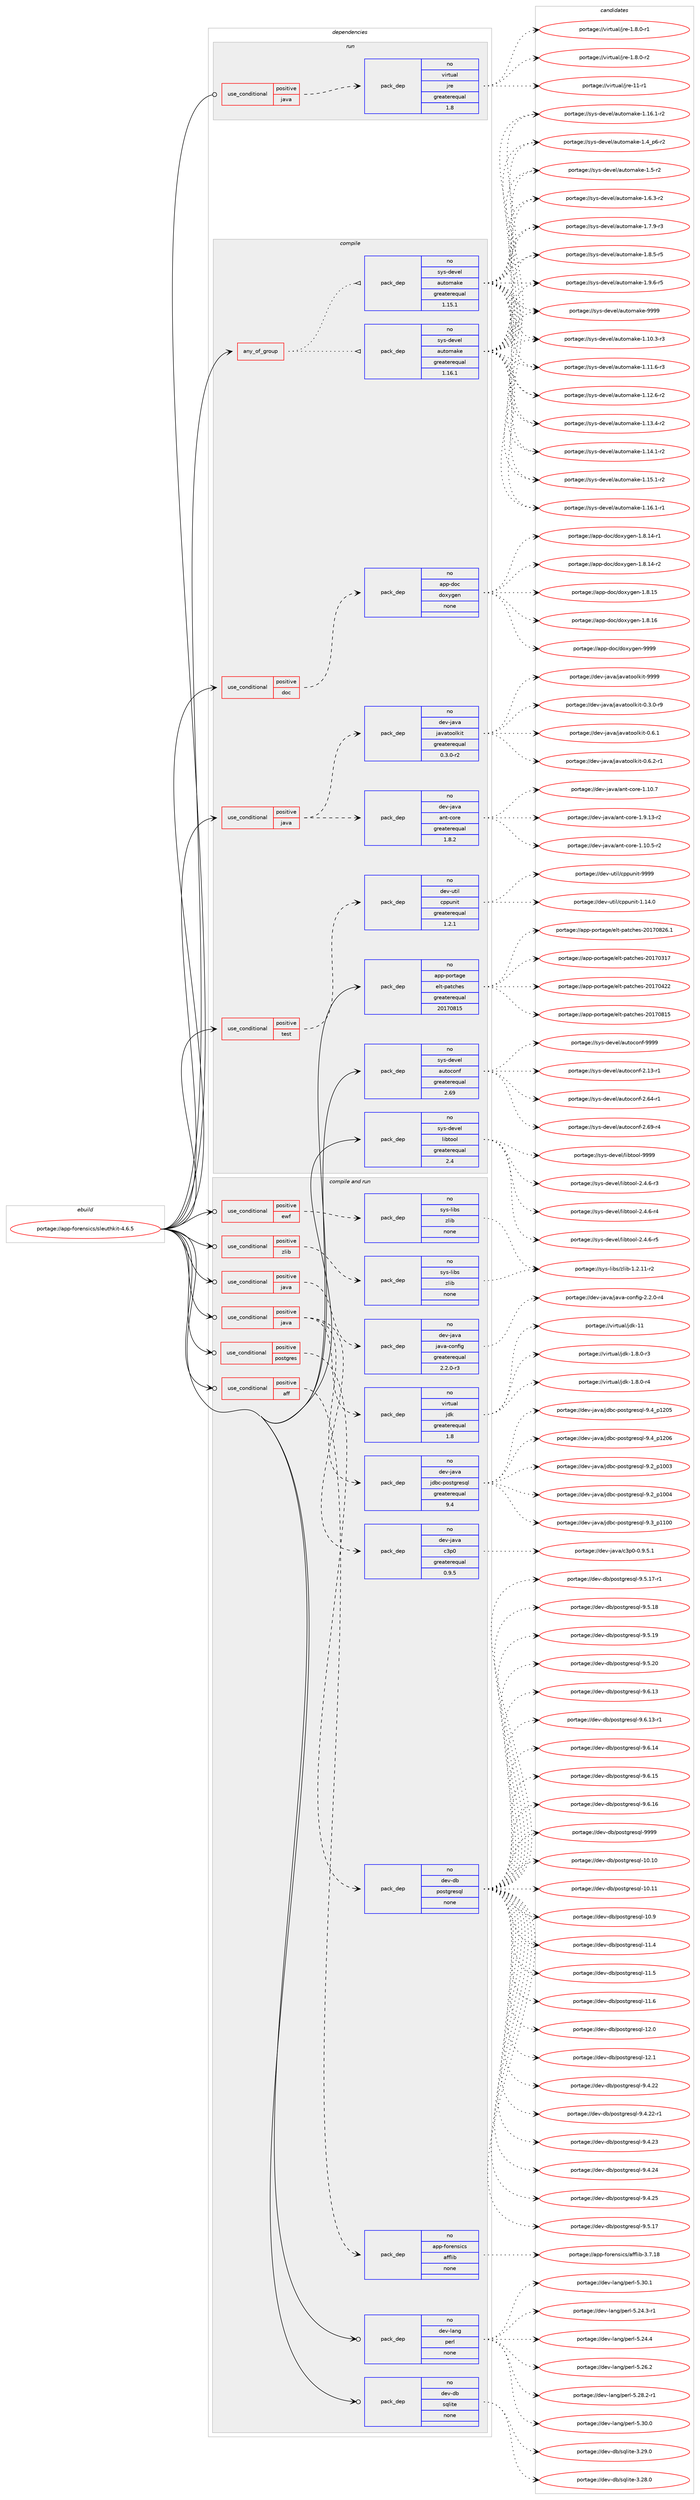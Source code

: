 digraph prolog {

# *************
# Graph options
# *************

newrank=true;
concentrate=true;
compound=true;
graph [rankdir=LR,fontname=Helvetica,fontsize=10,ranksep=1.5];#, ranksep=2.5, nodesep=0.2];
edge  [arrowhead=vee];
node  [fontname=Helvetica,fontsize=10];

# **********
# The ebuild
# **********

subgraph cluster_leftcol {
color=gray;
rank=same;
label=<<i>ebuild</i>>;
id [label="portage://app-forensics/sleuthkit-4.6.5", color=red, width=4, href="../app-forensics/sleuthkit-4.6.5.svg"];
}

# ****************
# The dependencies
# ****************

subgraph cluster_midcol {
color=gray;
label=<<i>dependencies</i>>;
subgraph cluster_compile {
fillcolor="#eeeeee";
style=filled;
label=<<i>compile</i>>;
subgraph any429 {
dependency29537 [label=<<TABLE BORDER="0" CELLBORDER="1" CELLSPACING="0" CELLPADDING="4"><TR><TD CELLPADDING="10">any_of_group</TD></TR></TABLE>>, shape=none, color=red];subgraph pack21478 {
dependency29538 [label=<<TABLE BORDER="0" CELLBORDER="1" CELLSPACING="0" CELLPADDING="4" WIDTH="220"><TR><TD ROWSPAN="6" CELLPADDING="30">pack_dep</TD></TR><TR><TD WIDTH="110">no</TD></TR><TR><TD>sys-devel</TD></TR><TR><TD>automake</TD></TR><TR><TD>greaterequal</TD></TR><TR><TD>1.16.1</TD></TR></TABLE>>, shape=none, color=blue];
}
dependency29537:e -> dependency29538:w [weight=20,style="dotted",arrowhead="oinv"];
subgraph pack21479 {
dependency29539 [label=<<TABLE BORDER="0" CELLBORDER="1" CELLSPACING="0" CELLPADDING="4" WIDTH="220"><TR><TD ROWSPAN="6" CELLPADDING="30">pack_dep</TD></TR><TR><TD WIDTH="110">no</TD></TR><TR><TD>sys-devel</TD></TR><TR><TD>automake</TD></TR><TR><TD>greaterequal</TD></TR><TR><TD>1.15.1</TD></TR></TABLE>>, shape=none, color=blue];
}
dependency29537:e -> dependency29539:w [weight=20,style="dotted",arrowhead="oinv"];
}
id:e -> dependency29537:w [weight=20,style="solid",arrowhead="vee"];
subgraph cond7618 {
dependency29540 [label=<<TABLE BORDER="0" CELLBORDER="1" CELLSPACING="0" CELLPADDING="4"><TR><TD ROWSPAN="3" CELLPADDING="10">use_conditional</TD></TR><TR><TD>positive</TD></TR><TR><TD>doc</TD></TR></TABLE>>, shape=none, color=red];
subgraph pack21480 {
dependency29541 [label=<<TABLE BORDER="0" CELLBORDER="1" CELLSPACING="0" CELLPADDING="4" WIDTH="220"><TR><TD ROWSPAN="6" CELLPADDING="30">pack_dep</TD></TR><TR><TD WIDTH="110">no</TD></TR><TR><TD>app-doc</TD></TR><TR><TD>doxygen</TD></TR><TR><TD>none</TD></TR><TR><TD></TD></TR></TABLE>>, shape=none, color=blue];
}
dependency29540:e -> dependency29541:w [weight=20,style="dashed",arrowhead="vee"];
}
id:e -> dependency29540:w [weight=20,style="solid",arrowhead="vee"];
subgraph cond7619 {
dependency29542 [label=<<TABLE BORDER="0" CELLBORDER="1" CELLSPACING="0" CELLPADDING="4"><TR><TD ROWSPAN="3" CELLPADDING="10">use_conditional</TD></TR><TR><TD>positive</TD></TR><TR><TD>java</TD></TR></TABLE>>, shape=none, color=red];
subgraph pack21481 {
dependency29543 [label=<<TABLE BORDER="0" CELLBORDER="1" CELLSPACING="0" CELLPADDING="4" WIDTH="220"><TR><TD ROWSPAN="6" CELLPADDING="30">pack_dep</TD></TR><TR><TD WIDTH="110">no</TD></TR><TR><TD>dev-java</TD></TR><TR><TD>ant-core</TD></TR><TR><TD>greaterequal</TD></TR><TR><TD>1.8.2</TD></TR></TABLE>>, shape=none, color=blue];
}
dependency29542:e -> dependency29543:w [weight=20,style="dashed",arrowhead="vee"];
subgraph pack21482 {
dependency29544 [label=<<TABLE BORDER="0" CELLBORDER="1" CELLSPACING="0" CELLPADDING="4" WIDTH="220"><TR><TD ROWSPAN="6" CELLPADDING="30">pack_dep</TD></TR><TR><TD WIDTH="110">no</TD></TR><TR><TD>dev-java</TD></TR><TR><TD>javatoolkit</TD></TR><TR><TD>greaterequal</TD></TR><TR><TD>0.3.0-r2</TD></TR></TABLE>>, shape=none, color=blue];
}
dependency29542:e -> dependency29544:w [weight=20,style="dashed",arrowhead="vee"];
}
id:e -> dependency29542:w [weight=20,style="solid",arrowhead="vee"];
subgraph cond7620 {
dependency29545 [label=<<TABLE BORDER="0" CELLBORDER="1" CELLSPACING="0" CELLPADDING="4"><TR><TD ROWSPAN="3" CELLPADDING="10">use_conditional</TD></TR><TR><TD>positive</TD></TR><TR><TD>test</TD></TR></TABLE>>, shape=none, color=red];
subgraph pack21483 {
dependency29546 [label=<<TABLE BORDER="0" CELLBORDER="1" CELLSPACING="0" CELLPADDING="4" WIDTH="220"><TR><TD ROWSPAN="6" CELLPADDING="30">pack_dep</TD></TR><TR><TD WIDTH="110">no</TD></TR><TR><TD>dev-util</TD></TR><TR><TD>cppunit</TD></TR><TR><TD>greaterequal</TD></TR><TR><TD>1.2.1</TD></TR></TABLE>>, shape=none, color=blue];
}
dependency29545:e -> dependency29546:w [weight=20,style="dashed",arrowhead="vee"];
}
id:e -> dependency29545:w [weight=20,style="solid",arrowhead="vee"];
subgraph pack21484 {
dependency29547 [label=<<TABLE BORDER="0" CELLBORDER="1" CELLSPACING="0" CELLPADDING="4" WIDTH="220"><TR><TD ROWSPAN="6" CELLPADDING="30">pack_dep</TD></TR><TR><TD WIDTH="110">no</TD></TR><TR><TD>app-portage</TD></TR><TR><TD>elt-patches</TD></TR><TR><TD>greaterequal</TD></TR><TR><TD>20170815</TD></TR></TABLE>>, shape=none, color=blue];
}
id:e -> dependency29547:w [weight=20,style="solid",arrowhead="vee"];
subgraph pack21485 {
dependency29548 [label=<<TABLE BORDER="0" CELLBORDER="1" CELLSPACING="0" CELLPADDING="4" WIDTH="220"><TR><TD ROWSPAN="6" CELLPADDING="30">pack_dep</TD></TR><TR><TD WIDTH="110">no</TD></TR><TR><TD>sys-devel</TD></TR><TR><TD>autoconf</TD></TR><TR><TD>greaterequal</TD></TR><TR><TD>2.69</TD></TR></TABLE>>, shape=none, color=blue];
}
id:e -> dependency29548:w [weight=20,style="solid",arrowhead="vee"];
subgraph pack21486 {
dependency29549 [label=<<TABLE BORDER="0" CELLBORDER="1" CELLSPACING="0" CELLPADDING="4" WIDTH="220"><TR><TD ROWSPAN="6" CELLPADDING="30">pack_dep</TD></TR><TR><TD WIDTH="110">no</TD></TR><TR><TD>sys-devel</TD></TR><TR><TD>libtool</TD></TR><TR><TD>greaterequal</TD></TR><TR><TD>2.4</TD></TR></TABLE>>, shape=none, color=blue];
}
id:e -> dependency29549:w [weight=20,style="solid",arrowhead="vee"];
}
subgraph cluster_compileandrun {
fillcolor="#eeeeee";
style=filled;
label=<<i>compile and run</i>>;
subgraph cond7621 {
dependency29550 [label=<<TABLE BORDER="0" CELLBORDER="1" CELLSPACING="0" CELLPADDING="4"><TR><TD ROWSPAN="3" CELLPADDING="10">use_conditional</TD></TR><TR><TD>positive</TD></TR><TR><TD>aff</TD></TR></TABLE>>, shape=none, color=red];
subgraph pack21487 {
dependency29551 [label=<<TABLE BORDER="0" CELLBORDER="1" CELLSPACING="0" CELLPADDING="4" WIDTH="220"><TR><TD ROWSPAN="6" CELLPADDING="30">pack_dep</TD></TR><TR><TD WIDTH="110">no</TD></TR><TR><TD>app-forensics</TD></TR><TR><TD>afflib</TD></TR><TR><TD>none</TD></TR><TR><TD></TD></TR></TABLE>>, shape=none, color=blue];
}
dependency29550:e -> dependency29551:w [weight=20,style="dashed",arrowhead="vee"];
}
id:e -> dependency29550:w [weight=20,style="solid",arrowhead="odotvee"];
subgraph cond7622 {
dependency29552 [label=<<TABLE BORDER="0" CELLBORDER="1" CELLSPACING="0" CELLPADDING="4"><TR><TD ROWSPAN="3" CELLPADDING="10">use_conditional</TD></TR><TR><TD>positive</TD></TR><TR><TD>ewf</TD></TR></TABLE>>, shape=none, color=red];
subgraph pack21488 {
dependency29553 [label=<<TABLE BORDER="0" CELLBORDER="1" CELLSPACING="0" CELLPADDING="4" WIDTH="220"><TR><TD ROWSPAN="6" CELLPADDING="30">pack_dep</TD></TR><TR><TD WIDTH="110">no</TD></TR><TR><TD>sys-libs</TD></TR><TR><TD>zlib</TD></TR><TR><TD>none</TD></TR><TR><TD></TD></TR></TABLE>>, shape=none, color=blue];
}
dependency29552:e -> dependency29553:w [weight=20,style="dashed",arrowhead="vee"];
}
id:e -> dependency29552:w [weight=20,style="solid",arrowhead="odotvee"];
subgraph cond7623 {
dependency29554 [label=<<TABLE BORDER="0" CELLBORDER="1" CELLSPACING="0" CELLPADDING="4"><TR><TD ROWSPAN="3" CELLPADDING="10">use_conditional</TD></TR><TR><TD>positive</TD></TR><TR><TD>java</TD></TR></TABLE>>, shape=none, color=red];
subgraph pack21489 {
dependency29555 [label=<<TABLE BORDER="0" CELLBORDER="1" CELLSPACING="0" CELLPADDING="4" WIDTH="220"><TR><TD ROWSPAN="6" CELLPADDING="30">pack_dep</TD></TR><TR><TD WIDTH="110">no</TD></TR><TR><TD>dev-java</TD></TR><TR><TD>java-config</TD></TR><TR><TD>greaterequal</TD></TR><TR><TD>2.2.0-r3</TD></TR></TABLE>>, shape=none, color=blue];
}
dependency29554:e -> dependency29555:w [weight=20,style="dashed",arrowhead="vee"];
}
id:e -> dependency29554:w [weight=20,style="solid",arrowhead="odotvee"];
subgraph cond7624 {
dependency29556 [label=<<TABLE BORDER="0" CELLBORDER="1" CELLSPACING="0" CELLPADDING="4"><TR><TD ROWSPAN="3" CELLPADDING="10">use_conditional</TD></TR><TR><TD>positive</TD></TR><TR><TD>java</TD></TR></TABLE>>, shape=none, color=red];
subgraph pack21490 {
dependency29557 [label=<<TABLE BORDER="0" CELLBORDER="1" CELLSPACING="0" CELLPADDING="4" WIDTH="220"><TR><TD ROWSPAN="6" CELLPADDING="30">pack_dep</TD></TR><TR><TD WIDTH="110">no</TD></TR><TR><TD>virtual</TD></TR><TR><TD>jdk</TD></TR><TR><TD>greaterequal</TD></TR><TR><TD>1.8</TD></TR></TABLE>>, shape=none, color=blue];
}
dependency29556:e -> dependency29557:w [weight=20,style="dashed",arrowhead="vee"];
subgraph pack21491 {
dependency29558 [label=<<TABLE BORDER="0" CELLBORDER="1" CELLSPACING="0" CELLPADDING="4" WIDTH="220"><TR><TD ROWSPAN="6" CELLPADDING="30">pack_dep</TD></TR><TR><TD WIDTH="110">no</TD></TR><TR><TD>dev-java</TD></TR><TR><TD>c3p0</TD></TR><TR><TD>greaterequal</TD></TR><TR><TD>0.9.5</TD></TR></TABLE>>, shape=none, color=blue];
}
dependency29556:e -> dependency29558:w [weight=20,style="dashed",arrowhead="vee"];
subgraph pack21492 {
dependency29559 [label=<<TABLE BORDER="0" CELLBORDER="1" CELLSPACING="0" CELLPADDING="4" WIDTH="220"><TR><TD ROWSPAN="6" CELLPADDING="30">pack_dep</TD></TR><TR><TD WIDTH="110">no</TD></TR><TR><TD>dev-java</TD></TR><TR><TD>jdbc-postgresql</TD></TR><TR><TD>greaterequal</TD></TR><TR><TD>9.4</TD></TR></TABLE>>, shape=none, color=blue];
}
dependency29556:e -> dependency29559:w [weight=20,style="dashed",arrowhead="vee"];
}
id:e -> dependency29556:w [weight=20,style="solid",arrowhead="odotvee"];
subgraph cond7625 {
dependency29560 [label=<<TABLE BORDER="0" CELLBORDER="1" CELLSPACING="0" CELLPADDING="4"><TR><TD ROWSPAN="3" CELLPADDING="10">use_conditional</TD></TR><TR><TD>positive</TD></TR><TR><TD>postgres</TD></TR></TABLE>>, shape=none, color=red];
subgraph pack21493 {
dependency29561 [label=<<TABLE BORDER="0" CELLBORDER="1" CELLSPACING="0" CELLPADDING="4" WIDTH="220"><TR><TD ROWSPAN="6" CELLPADDING="30">pack_dep</TD></TR><TR><TD WIDTH="110">no</TD></TR><TR><TD>dev-db</TD></TR><TR><TD>postgresql</TD></TR><TR><TD>none</TD></TR><TR><TD></TD></TR></TABLE>>, shape=none, color=blue];
}
dependency29560:e -> dependency29561:w [weight=20,style="dashed",arrowhead="vee"];
}
id:e -> dependency29560:w [weight=20,style="solid",arrowhead="odotvee"];
subgraph cond7626 {
dependency29562 [label=<<TABLE BORDER="0" CELLBORDER="1" CELLSPACING="0" CELLPADDING="4"><TR><TD ROWSPAN="3" CELLPADDING="10">use_conditional</TD></TR><TR><TD>positive</TD></TR><TR><TD>zlib</TD></TR></TABLE>>, shape=none, color=red];
subgraph pack21494 {
dependency29563 [label=<<TABLE BORDER="0" CELLBORDER="1" CELLSPACING="0" CELLPADDING="4" WIDTH="220"><TR><TD ROWSPAN="6" CELLPADDING="30">pack_dep</TD></TR><TR><TD WIDTH="110">no</TD></TR><TR><TD>sys-libs</TD></TR><TR><TD>zlib</TD></TR><TR><TD>none</TD></TR><TR><TD></TD></TR></TABLE>>, shape=none, color=blue];
}
dependency29562:e -> dependency29563:w [weight=20,style="dashed",arrowhead="vee"];
}
id:e -> dependency29562:w [weight=20,style="solid",arrowhead="odotvee"];
subgraph pack21495 {
dependency29564 [label=<<TABLE BORDER="0" CELLBORDER="1" CELLSPACING="0" CELLPADDING="4" WIDTH="220"><TR><TD ROWSPAN="6" CELLPADDING="30">pack_dep</TD></TR><TR><TD WIDTH="110">no</TD></TR><TR><TD>dev-db</TD></TR><TR><TD>sqlite</TD></TR><TR><TD>none</TD></TR><TR><TD></TD></TR></TABLE>>, shape=none, color=blue];
}
id:e -> dependency29564:w [weight=20,style="solid",arrowhead="odotvee"];
subgraph pack21496 {
dependency29565 [label=<<TABLE BORDER="0" CELLBORDER="1" CELLSPACING="0" CELLPADDING="4" WIDTH="220"><TR><TD ROWSPAN="6" CELLPADDING="30">pack_dep</TD></TR><TR><TD WIDTH="110">no</TD></TR><TR><TD>dev-lang</TD></TR><TR><TD>perl</TD></TR><TR><TD>none</TD></TR><TR><TD></TD></TR></TABLE>>, shape=none, color=blue];
}
id:e -> dependency29565:w [weight=20,style="solid",arrowhead="odotvee"];
}
subgraph cluster_run {
fillcolor="#eeeeee";
style=filled;
label=<<i>run</i>>;
subgraph cond7627 {
dependency29566 [label=<<TABLE BORDER="0" CELLBORDER="1" CELLSPACING="0" CELLPADDING="4"><TR><TD ROWSPAN="3" CELLPADDING="10">use_conditional</TD></TR><TR><TD>positive</TD></TR><TR><TD>java</TD></TR></TABLE>>, shape=none, color=red];
subgraph pack21497 {
dependency29567 [label=<<TABLE BORDER="0" CELLBORDER="1" CELLSPACING="0" CELLPADDING="4" WIDTH="220"><TR><TD ROWSPAN="6" CELLPADDING="30">pack_dep</TD></TR><TR><TD WIDTH="110">no</TD></TR><TR><TD>virtual</TD></TR><TR><TD>jre</TD></TR><TR><TD>greaterequal</TD></TR><TR><TD>1.8</TD></TR></TABLE>>, shape=none, color=blue];
}
dependency29566:e -> dependency29567:w [weight=20,style="dashed",arrowhead="vee"];
}
id:e -> dependency29566:w [weight=20,style="solid",arrowhead="odot"];
}
}

# **************
# The candidates
# **************

subgraph cluster_choices {
rank=same;
color=gray;
label=<<i>candidates</i>>;

subgraph choice21478 {
color=black;
nodesep=1;
choiceportage11512111545100101118101108479711711611110997107101454946494846514511451 [label="portage://sys-devel/automake-1.10.3-r3", color=red, width=4,href="../sys-devel/automake-1.10.3-r3.svg"];
choiceportage11512111545100101118101108479711711611110997107101454946494946544511451 [label="portage://sys-devel/automake-1.11.6-r3", color=red, width=4,href="../sys-devel/automake-1.11.6-r3.svg"];
choiceportage11512111545100101118101108479711711611110997107101454946495046544511450 [label="portage://sys-devel/automake-1.12.6-r2", color=red, width=4,href="../sys-devel/automake-1.12.6-r2.svg"];
choiceportage11512111545100101118101108479711711611110997107101454946495146524511450 [label="portage://sys-devel/automake-1.13.4-r2", color=red, width=4,href="../sys-devel/automake-1.13.4-r2.svg"];
choiceportage11512111545100101118101108479711711611110997107101454946495246494511450 [label="portage://sys-devel/automake-1.14.1-r2", color=red, width=4,href="../sys-devel/automake-1.14.1-r2.svg"];
choiceportage11512111545100101118101108479711711611110997107101454946495346494511450 [label="portage://sys-devel/automake-1.15.1-r2", color=red, width=4,href="../sys-devel/automake-1.15.1-r2.svg"];
choiceportage11512111545100101118101108479711711611110997107101454946495446494511449 [label="portage://sys-devel/automake-1.16.1-r1", color=red, width=4,href="../sys-devel/automake-1.16.1-r1.svg"];
choiceportage11512111545100101118101108479711711611110997107101454946495446494511450 [label="portage://sys-devel/automake-1.16.1-r2", color=red, width=4,href="../sys-devel/automake-1.16.1-r2.svg"];
choiceportage115121115451001011181011084797117116111109971071014549465295112544511450 [label="portage://sys-devel/automake-1.4_p6-r2", color=red, width=4,href="../sys-devel/automake-1.4_p6-r2.svg"];
choiceportage11512111545100101118101108479711711611110997107101454946534511450 [label="portage://sys-devel/automake-1.5-r2", color=red, width=4,href="../sys-devel/automake-1.5-r2.svg"];
choiceportage115121115451001011181011084797117116111109971071014549465446514511450 [label="portage://sys-devel/automake-1.6.3-r2", color=red, width=4,href="../sys-devel/automake-1.6.3-r2.svg"];
choiceportage115121115451001011181011084797117116111109971071014549465546574511451 [label="portage://sys-devel/automake-1.7.9-r3", color=red, width=4,href="../sys-devel/automake-1.7.9-r3.svg"];
choiceportage115121115451001011181011084797117116111109971071014549465646534511453 [label="portage://sys-devel/automake-1.8.5-r5", color=red, width=4,href="../sys-devel/automake-1.8.5-r5.svg"];
choiceportage115121115451001011181011084797117116111109971071014549465746544511453 [label="portage://sys-devel/automake-1.9.6-r5", color=red, width=4,href="../sys-devel/automake-1.9.6-r5.svg"];
choiceportage115121115451001011181011084797117116111109971071014557575757 [label="portage://sys-devel/automake-9999", color=red, width=4,href="../sys-devel/automake-9999.svg"];
dependency29538:e -> choiceportage11512111545100101118101108479711711611110997107101454946494846514511451:w [style=dotted,weight="100"];
dependency29538:e -> choiceportage11512111545100101118101108479711711611110997107101454946494946544511451:w [style=dotted,weight="100"];
dependency29538:e -> choiceportage11512111545100101118101108479711711611110997107101454946495046544511450:w [style=dotted,weight="100"];
dependency29538:e -> choiceportage11512111545100101118101108479711711611110997107101454946495146524511450:w [style=dotted,weight="100"];
dependency29538:e -> choiceportage11512111545100101118101108479711711611110997107101454946495246494511450:w [style=dotted,weight="100"];
dependency29538:e -> choiceportage11512111545100101118101108479711711611110997107101454946495346494511450:w [style=dotted,weight="100"];
dependency29538:e -> choiceportage11512111545100101118101108479711711611110997107101454946495446494511449:w [style=dotted,weight="100"];
dependency29538:e -> choiceportage11512111545100101118101108479711711611110997107101454946495446494511450:w [style=dotted,weight="100"];
dependency29538:e -> choiceportage115121115451001011181011084797117116111109971071014549465295112544511450:w [style=dotted,weight="100"];
dependency29538:e -> choiceportage11512111545100101118101108479711711611110997107101454946534511450:w [style=dotted,weight="100"];
dependency29538:e -> choiceportage115121115451001011181011084797117116111109971071014549465446514511450:w [style=dotted,weight="100"];
dependency29538:e -> choiceportage115121115451001011181011084797117116111109971071014549465546574511451:w [style=dotted,weight="100"];
dependency29538:e -> choiceportage115121115451001011181011084797117116111109971071014549465646534511453:w [style=dotted,weight="100"];
dependency29538:e -> choiceportage115121115451001011181011084797117116111109971071014549465746544511453:w [style=dotted,weight="100"];
dependency29538:e -> choiceportage115121115451001011181011084797117116111109971071014557575757:w [style=dotted,weight="100"];
}
subgraph choice21479 {
color=black;
nodesep=1;
choiceportage11512111545100101118101108479711711611110997107101454946494846514511451 [label="portage://sys-devel/automake-1.10.3-r3", color=red, width=4,href="../sys-devel/automake-1.10.3-r3.svg"];
choiceportage11512111545100101118101108479711711611110997107101454946494946544511451 [label="portage://sys-devel/automake-1.11.6-r3", color=red, width=4,href="../sys-devel/automake-1.11.6-r3.svg"];
choiceportage11512111545100101118101108479711711611110997107101454946495046544511450 [label="portage://sys-devel/automake-1.12.6-r2", color=red, width=4,href="../sys-devel/automake-1.12.6-r2.svg"];
choiceportage11512111545100101118101108479711711611110997107101454946495146524511450 [label="portage://sys-devel/automake-1.13.4-r2", color=red, width=4,href="../sys-devel/automake-1.13.4-r2.svg"];
choiceportage11512111545100101118101108479711711611110997107101454946495246494511450 [label="portage://sys-devel/automake-1.14.1-r2", color=red, width=4,href="../sys-devel/automake-1.14.1-r2.svg"];
choiceportage11512111545100101118101108479711711611110997107101454946495346494511450 [label="portage://sys-devel/automake-1.15.1-r2", color=red, width=4,href="../sys-devel/automake-1.15.1-r2.svg"];
choiceportage11512111545100101118101108479711711611110997107101454946495446494511449 [label="portage://sys-devel/automake-1.16.1-r1", color=red, width=4,href="../sys-devel/automake-1.16.1-r1.svg"];
choiceportage11512111545100101118101108479711711611110997107101454946495446494511450 [label="portage://sys-devel/automake-1.16.1-r2", color=red, width=4,href="../sys-devel/automake-1.16.1-r2.svg"];
choiceportage115121115451001011181011084797117116111109971071014549465295112544511450 [label="portage://sys-devel/automake-1.4_p6-r2", color=red, width=4,href="../sys-devel/automake-1.4_p6-r2.svg"];
choiceportage11512111545100101118101108479711711611110997107101454946534511450 [label="portage://sys-devel/automake-1.5-r2", color=red, width=4,href="../sys-devel/automake-1.5-r2.svg"];
choiceportage115121115451001011181011084797117116111109971071014549465446514511450 [label="portage://sys-devel/automake-1.6.3-r2", color=red, width=4,href="../sys-devel/automake-1.6.3-r2.svg"];
choiceportage115121115451001011181011084797117116111109971071014549465546574511451 [label="portage://sys-devel/automake-1.7.9-r3", color=red, width=4,href="../sys-devel/automake-1.7.9-r3.svg"];
choiceportage115121115451001011181011084797117116111109971071014549465646534511453 [label="portage://sys-devel/automake-1.8.5-r5", color=red, width=4,href="../sys-devel/automake-1.8.5-r5.svg"];
choiceportage115121115451001011181011084797117116111109971071014549465746544511453 [label="portage://sys-devel/automake-1.9.6-r5", color=red, width=4,href="../sys-devel/automake-1.9.6-r5.svg"];
choiceportage115121115451001011181011084797117116111109971071014557575757 [label="portage://sys-devel/automake-9999", color=red, width=4,href="../sys-devel/automake-9999.svg"];
dependency29539:e -> choiceportage11512111545100101118101108479711711611110997107101454946494846514511451:w [style=dotted,weight="100"];
dependency29539:e -> choiceportage11512111545100101118101108479711711611110997107101454946494946544511451:w [style=dotted,weight="100"];
dependency29539:e -> choiceportage11512111545100101118101108479711711611110997107101454946495046544511450:w [style=dotted,weight="100"];
dependency29539:e -> choiceportage11512111545100101118101108479711711611110997107101454946495146524511450:w [style=dotted,weight="100"];
dependency29539:e -> choiceportage11512111545100101118101108479711711611110997107101454946495246494511450:w [style=dotted,weight="100"];
dependency29539:e -> choiceportage11512111545100101118101108479711711611110997107101454946495346494511450:w [style=dotted,weight="100"];
dependency29539:e -> choiceportage11512111545100101118101108479711711611110997107101454946495446494511449:w [style=dotted,weight="100"];
dependency29539:e -> choiceportage11512111545100101118101108479711711611110997107101454946495446494511450:w [style=dotted,weight="100"];
dependency29539:e -> choiceportage115121115451001011181011084797117116111109971071014549465295112544511450:w [style=dotted,weight="100"];
dependency29539:e -> choiceportage11512111545100101118101108479711711611110997107101454946534511450:w [style=dotted,weight="100"];
dependency29539:e -> choiceportage115121115451001011181011084797117116111109971071014549465446514511450:w [style=dotted,weight="100"];
dependency29539:e -> choiceportage115121115451001011181011084797117116111109971071014549465546574511451:w [style=dotted,weight="100"];
dependency29539:e -> choiceportage115121115451001011181011084797117116111109971071014549465646534511453:w [style=dotted,weight="100"];
dependency29539:e -> choiceportage115121115451001011181011084797117116111109971071014549465746544511453:w [style=dotted,weight="100"];
dependency29539:e -> choiceportage115121115451001011181011084797117116111109971071014557575757:w [style=dotted,weight="100"];
}
subgraph choice21480 {
color=black;
nodesep=1;
choiceportage97112112451001119947100111120121103101110454946564649524511449 [label="portage://app-doc/doxygen-1.8.14-r1", color=red, width=4,href="../app-doc/doxygen-1.8.14-r1.svg"];
choiceportage97112112451001119947100111120121103101110454946564649524511450 [label="portage://app-doc/doxygen-1.8.14-r2", color=red, width=4,href="../app-doc/doxygen-1.8.14-r2.svg"];
choiceportage9711211245100111994710011112012110310111045494656464953 [label="portage://app-doc/doxygen-1.8.15", color=red, width=4,href="../app-doc/doxygen-1.8.15.svg"];
choiceportage9711211245100111994710011112012110310111045494656464954 [label="portage://app-doc/doxygen-1.8.16", color=red, width=4,href="../app-doc/doxygen-1.8.16.svg"];
choiceportage971121124510011199471001111201211031011104557575757 [label="portage://app-doc/doxygen-9999", color=red, width=4,href="../app-doc/doxygen-9999.svg"];
dependency29541:e -> choiceportage97112112451001119947100111120121103101110454946564649524511449:w [style=dotted,weight="100"];
dependency29541:e -> choiceportage97112112451001119947100111120121103101110454946564649524511450:w [style=dotted,weight="100"];
dependency29541:e -> choiceportage9711211245100111994710011112012110310111045494656464953:w [style=dotted,weight="100"];
dependency29541:e -> choiceportage9711211245100111994710011112012110310111045494656464954:w [style=dotted,weight="100"];
dependency29541:e -> choiceportage971121124510011199471001111201211031011104557575757:w [style=dotted,weight="100"];
}
subgraph choice21481 {
color=black;
nodesep=1;
choiceportage10010111845106971189747971101164599111114101454946494846534511450 [label="portage://dev-java/ant-core-1.10.5-r2", color=red, width=4,href="../dev-java/ant-core-1.10.5-r2.svg"];
choiceportage1001011184510697118974797110116459911111410145494649484655 [label="portage://dev-java/ant-core-1.10.7", color=red, width=4,href="../dev-java/ant-core-1.10.7.svg"];
choiceportage10010111845106971189747971101164599111114101454946574649514511450 [label="portage://dev-java/ant-core-1.9.13-r2", color=red, width=4,href="../dev-java/ant-core-1.9.13-r2.svg"];
dependency29543:e -> choiceportage10010111845106971189747971101164599111114101454946494846534511450:w [style=dotted,weight="100"];
dependency29543:e -> choiceportage1001011184510697118974797110116459911111410145494649484655:w [style=dotted,weight="100"];
dependency29543:e -> choiceportage10010111845106971189747971101164599111114101454946574649514511450:w [style=dotted,weight="100"];
}
subgraph choice21482 {
color=black;
nodesep=1;
choiceportage1001011184510697118974710697118971161111111081071051164548465146484511457 [label="portage://dev-java/javatoolkit-0.3.0-r9", color=red, width=4,href="../dev-java/javatoolkit-0.3.0-r9.svg"];
choiceportage100101118451069711897471069711897116111111108107105116454846544649 [label="portage://dev-java/javatoolkit-0.6.1", color=red, width=4,href="../dev-java/javatoolkit-0.6.1.svg"];
choiceportage1001011184510697118974710697118971161111111081071051164548465446504511449 [label="portage://dev-java/javatoolkit-0.6.2-r1", color=red, width=4,href="../dev-java/javatoolkit-0.6.2-r1.svg"];
choiceportage1001011184510697118974710697118971161111111081071051164557575757 [label="portage://dev-java/javatoolkit-9999", color=red, width=4,href="../dev-java/javatoolkit-9999.svg"];
dependency29544:e -> choiceportage1001011184510697118974710697118971161111111081071051164548465146484511457:w [style=dotted,weight="100"];
dependency29544:e -> choiceportage100101118451069711897471069711897116111111108107105116454846544649:w [style=dotted,weight="100"];
dependency29544:e -> choiceportage1001011184510697118974710697118971161111111081071051164548465446504511449:w [style=dotted,weight="100"];
dependency29544:e -> choiceportage1001011184510697118974710697118971161111111081071051164557575757:w [style=dotted,weight="100"];
}
subgraph choice21483 {
color=black;
nodesep=1;
choiceportage10010111845117116105108479911211211711010511645494649524648 [label="portage://dev-util/cppunit-1.14.0", color=red, width=4,href="../dev-util/cppunit-1.14.0.svg"];
choiceportage1001011184511711610510847991121121171101051164557575757 [label="portage://dev-util/cppunit-9999", color=red, width=4,href="../dev-util/cppunit-9999.svg"];
dependency29546:e -> choiceportage10010111845117116105108479911211211711010511645494649524648:w [style=dotted,weight="100"];
dependency29546:e -> choiceportage1001011184511711610510847991121121171101051164557575757:w [style=dotted,weight="100"];
}
subgraph choice21484 {
color=black;
nodesep=1;
choiceportage97112112451121111141169710310147101108116451129711699104101115455048495548514955 [label="portage://app-portage/elt-patches-20170317", color=red, width=4,href="../app-portage/elt-patches-20170317.svg"];
choiceportage97112112451121111141169710310147101108116451129711699104101115455048495548525050 [label="portage://app-portage/elt-patches-20170422", color=red, width=4,href="../app-portage/elt-patches-20170422.svg"];
choiceportage97112112451121111141169710310147101108116451129711699104101115455048495548564953 [label="portage://app-portage/elt-patches-20170815", color=red, width=4,href="../app-portage/elt-patches-20170815.svg"];
choiceportage971121124511211111411697103101471011081164511297116991041011154550484955485650544649 [label="portage://app-portage/elt-patches-20170826.1", color=red, width=4,href="../app-portage/elt-patches-20170826.1.svg"];
dependency29547:e -> choiceportage97112112451121111141169710310147101108116451129711699104101115455048495548514955:w [style=dotted,weight="100"];
dependency29547:e -> choiceportage97112112451121111141169710310147101108116451129711699104101115455048495548525050:w [style=dotted,weight="100"];
dependency29547:e -> choiceportage97112112451121111141169710310147101108116451129711699104101115455048495548564953:w [style=dotted,weight="100"];
dependency29547:e -> choiceportage971121124511211111411697103101471011081164511297116991041011154550484955485650544649:w [style=dotted,weight="100"];
}
subgraph choice21485 {
color=black;
nodesep=1;
choiceportage1151211154510010111810110847971171161119911111010245504649514511449 [label="portage://sys-devel/autoconf-2.13-r1", color=red, width=4,href="../sys-devel/autoconf-2.13-r1.svg"];
choiceportage1151211154510010111810110847971171161119911111010245504654524511449 [label="portage://sys-devel/autoconf-2.64-r1", color=red, width=4,href="../sys-devel/autoconf-2.64-r1.svg"];
choiceportage1151211154510010111810110847971171161119911111010245504654574511452 [label="portage://sys-devel/autoconf-2.69-r4", color=red, width=4,href="../sys-devel/autoconf-2.69-r4.svg"];
choiceportage115121115451001011181011084797117116111991111101024557575757 [label="portage://sys-devel/autoconf-9999", color=red, width=4,href="../sys-devel/autoconf-9999.svg"];
dependency29548:e -> choiceportage1151211154510010111810110847971171161119911111010245504649514511449:w [style=dotted,weight="100"];
dependency29548:e -> choiceportage1151211154510010111810110847971171161119911111010245504654524511449:w [style=dotted,weight="100"];
dependency29548:e -> choiceportage1151211154510010111810110847971171161119911111010245504654574511452:w [style=dotted,weight="100"];
dependency29548:e -> choiceportage115121115451001011181011084797117116111991111101024557575757:w [style=dotted,weight="100"];
}
subgraph choice21486 {
color=black;
nodesep=1;
choiceportage1151211154510010111810110847108105981161111111084550465246544511451 [label="portage://sys-devel/libtool-2.4.6-r3", color=red, width=4,href="../sys-devel/libtool-2.4.6-r3.svg"];
choiceportage1151211154510010111810110847108105981161111111084550465246544511452 [label="portage://sys-devel/libtool-2.4.6-r4", color=red, width=4,href="../sys-devel/libtool-2.4.6-r4.svg"];
choiceportage1151211154510010111810110847108105981161111111084550465246544511453 [label="portage://sys-devel/libtool-2.4.6-r5", color=red, width=4,href="../sys-devel/libtool-2.4.6-r5.svg"];
choiceportage1151211154510010111810110847108105981161111111084557575757 [label="portage://sys-devel/libtool-9999", color=red, width=4,href="../sys-devel/libtool-9999.svg"];
dependency29549:e -> choiceportage1151211154510010111810110847108105981161111111084550465246544511451:w [style=dotted,weight="100"];
dependency29549:e -> choiceportage1151211154510010111810110847108105981161111111084550465246544511452:w [style=dotted,weight="100"];
dependency29549:e -> choiceportage1151211154510010111810110847108105981161111111084550465246544511453:w [style=dotted,weight="100"];
dependency29549:e -> choiceportage1151211154510010111810110847108105981161111111084557575757:w [style=dotted,weight="100"];
}
subgraph choice21487 {
color=black;
nodesep=1;
choiceportage97112112451021111141011101151059911547971021021081059845514655464956 [label="portage://app-forensics/afflib-3.7.18", color=red, width=4,href="../app-forensics/afflib-3.7.18.svg"];
dependency29551:e -> choiceportage97112112451021111141011101151059911547971021021081059845514655464956:w [style=dotted,weight="100"];
}
subgraph choice21488 {
color=black;
nodesep=1;
choiceportage11512111545108105981154712210810598454946504649494511450 [label="portage://sys-libs/zlib-1.2.11-r2", color=red, width=4,href="../sys-libs/zlib-1.2.11-r2.svg"];
dependency29553:e -> choiceportage11512111545108105981154712210810598454946504649494511450:w [style=dotted,weight="100"];
}
subgraph choice21489 {
color=black;
nodesep=1;
choiceportage10010111845106971189747106971189745991111101021051034550465046484511452 [label="portage://dev-java/java-config-2.2.0-r4", color=red, width=4,href="../dev-java/java-config-2.2.0-r4.svg"];
dependency29555:e -> choiceportage10010111845106971189747106971189745991111101021051034550465046484511452:w [style=dotted,weight="100"];
}
subgraph choice21490 {
color=black;
nodesep=1;
choiceportage11810511411611797108471061001074549465646484511451 [label="portage://virtual/jdk-1.8.0-r3", color=red, width=4,href="../virtual/jdk-1.8.0-r3.svg"];
choiceportage11810511411611797108471061001074549465646484511452 [label="portage://virtual/jdk-1.8.0-r4", color=red, width=4,href="../virtual/jdk-1.8.0-r4.svg"];
choiceportage1181051141161179710847106100107454949 [label="portage://virtual/jdk-11", color=red, width=4,href="../virtual/jdk-11.svg"];
dependency29557:e -> choiceportage11810511411611797108471061001074549465646484511451:w [style=dotted,weight="100"];
dependency29557:e -> choiceportage11810511411611797108471061001074549465646484511452:w [style=dotted,weight="100"];
dependency29557:e -> choiceportage1181051141161179710847106100107454949:w [style=dotted,weight="100"];
}
subgraph choice21491 {
color=black;
nodesep=1;
choiceportage100101118451069711897479951112484548465746534649 [label="portage://dev-java/c3p0-0.9.5.1", color=red, width=4,href="../dev-java/c3p0-0.9.5.1.svg"];
dependency29558:e -> choiceportage100101118451069711897479951112484548465746534649:w [style=dotted,weight="100"];
}
subgraph choice21492 {
color=black;
nodesep=1;
choiceportage10010111845106971189747106100989945112111115116103114101115113108455746509511249484851 [label="portage://dev-java/jdbc-postgresql-9.2_p1003", color=red, width=4,href="../dev-java/jdbc-postgresql-9.2_p1003.svg"];
choiceportage10010111845106971189747106100989945112111115116103114101115113108455746509511249484852 [label="portage://dev-java/jdbc-postgresql-9.2_p1004", color=red, width=4,href="../dev-java/jdbc-postgresql-9.2_p1004.svg"];
choiceportage10010111845106971189747106100989945112111115116103114101115113108455746519511249494848 [label="portage://dev-java/jdbc-postgresql-9.3_p1100", color=red, width=4,href="../dev-java/jdbc-postgresql-9.3_p1100.svg"];
choiceportage10010111845106971189747106100989945112111115116103114101115113108455746529511249504853 [label="portage://dev-java/jdbc-postgresql-9.4_p1205", color=red, width=4,href="../dev-java/jdbc-postgresql-9.4_p1205.svg"];
choiceportage10010111845106971189747106100989945112111115116103114101115113108455746529511249504854 [label="portage://dev-java/jdbc-postgresql-9.4_p1206", color=red, width=4,href="../dev-java/jdbc-postgresql-9.4_p1206.svg"];
dependency29559:e -> choiceportage10010111845106971189747106100989945112111115116103114101115113108455746509511249484851:w [style=dotted,weight="100"];
dependency29559:e -> choiceportage10010111845106971189747106100989945112111115116103114101115113108455746509511249484852:w [style=dotted,weight="100"];
dependency29559:e -> choiceportage10010111845106971189747106100989945112111115116103114101115113108455746519511249494848:w [style=dotted,weight="100"];
dependency29559:e -> choiceportage10010111845106971189747106100989945112111115116103114101115113108455746529511249504853:w [style=dotted,weight="100"];
dependency29559:e -> choiceportage10010111845106971189747106100989945112111115116103114101115113108455746529511249504854:w [style=dotted,weight="100"];
}
subgraph choice21493 {
color=black;
nodesep=1;
choiceportage100101118451009847112111115116103114101115113108454948464948 [label="portage://dev-db/postgresql-10.10", color=red, width=4,href="../dev-db/postgresql-10.10.svg"];
choiceportage100101118451009847112111115116103114101115113108454948464949 [label="portage://dev-db/postgresql-10.11", color=red, width=4,href="../dev-db/postgresql-10.11.svg"];
choiceportage1001011184510098471121111151161031141011151131084549484657 [label="portage://dev-db/postgresql-10.9", color=red, width=4,href="../dev-db/postgresql-10.9.svg"];
choiceportage1001011184510098471121111151161031141011151131084549494652 [label="portage://dev-db/postgresql-11.4", color=red, width=4,href="../dev-db/postgresql-11.4.svg"];
choiceportage1001011184510098471121111151161031141011151131084549494653 [label="portage://dev-db/postgresql-11.5", color=red, width=4,href="../dev-db/postgresql-11.5.svg"];
choiceportage1001011184510098471121111151161031141011151131084549494654 [label="portage://dev-db/postgresql-11.6", color=red, width=4,href="../dev-db/postgresql-11.6.svg"];
choiceportage1001011184510098471121111151161031141011151131084549504648 [label="portage://dev-db/postgresql-12.0", color=red, width=4,href="../dev-db/postgresql-12.0.svg"];
choiceportage1001011184510098471121111151161031141011151131084549504649 [label="portage://dev-db/postgresql-12.1", color=red, width=4,href="../dev-db/postgresql-12.1.svg"];
choiceportage10010111845100984711211111511610311410111511310845574652465050 [label="portage://dev-db/postgresql-9.4.22", color=red, width=4,href="../dev-db/postgresql-9.4.22.svg"];
choiceportage100101118451009847112111115116103114101115113108455746524650504511449 [label="portage://dev-db/postgresql-9.4.22-r1", color=red, width=4,href="../dev-db/postgresql-9.4.22-r1.svg"];
choiceportage10010111845100984711211111511610311410111511310845574652465051 [label="portage://dev-db/postgresql-9.4.23", color=red, width=4,href="../dev-db/postgresql-9.4.23.svg"];
choiceportage10010111845100984711211111511610311410111511310845574652465052 [label="portage://dev-db/postgresql-9.4.24", color=red, width=4,href="../dev-db/postgresql-9.4.24.svg"];
choiceportage10010111845100984711211111511610311410111511310845574652465053 [label="portage://dev-db/postgresql-9.4.25", color=red, width=4,href="../dev-db/postgresql-9.4.25.svg"];
choiceportage10010111845100984711211111511610311410111511310845574653464955 [label="portage://dev-db/postgresql-9.5.17", color=red, width=4,href="../dev-db/postgresql-9.5.17.svg"];
choiceportage100101118451009847112111115116103114101115113108455746534649554511449 [label="portage://dev-db/postgresql-9.5.17-r1", color=red, width=4,href="../dev-db/postgresql-9.5.17-r1.svg"];
choiceportage10010111845100984711211111511610311410111511310845574653464956 [label="portage://dev-db/postgresql-9.5.18", color=red, width=4,href="../dev-db/postgresql-9.5.18.svg"];
choiceportage10010111845100984711211111511610311410111511310845574653464957 [label="portage://dev-db/postgresql-9.5.19", color=red, width=4,href="../dev-db/postgresql-9.5.19.svg"];
choiceportage10010111845100984711211111511610311410111511310845574653465048 [label="portage://dev-db/postgresql-9.5.20", color=red, width=4,href="../dev-db/postgresql-9.5.20.svg"];
choiceportage10010111845100984711211111511610311410111511310845574654464951 [label="portage://dev-db/postgresql-9.6.13", color=red, width=4,href="../dev-db/postgresql-9.6.13.svg"];
choiceportage100101118451009847112111115116103114101115113108455746544649514511449 [label="portage://dev-db/postgresql-9.6.13-r1", color=red, width=4,href="../dev-db/postgresql-9.6.13-r1.svg"];
choiceportage10010111845100984711211111511610311410111511310845574654464952 [label="portage://dev-db/postgresql-9.6.14", color=red, width=4,href="../dev-db/postgresql-9.6.14.svg"];
choiceportage10010111845100984711211111511610311410111511310845574654464953 [label="portage://dev-db/postgresql-9.6.15", color=red, width=4,href="../dev-db/postgresql-9.6.15.svg"];
choiceportage10010111845100984711211111511610311410111511310845574654464954 [label="portage://dev-db/postgresql-9.6.16", color=red, width=4,href="../dev-db/postgresql-9.6.16.svg"];
choiceportage1001011184510098471121111151161031141011151131084557575757 [label="portage://dev-db/postgresql-9999", color=red, width=4,href="../dev-db/postgresql-9999.svg"];
dependency29561:e -> choiceportage100101118451009847112111115116103114101115113108454948464948:w [style=dotted,weight="100"];
dependency29561:e -> choiceportage100101118451009847112111115116103114101115113108454948464949:w [style=dotted,weight="100"];
dependency29561:e -> choiceportage1001011184510098471121111151161031141011151131084549484657:w [style=dotted,weight="100"];
dependency29561:e -> choiceportage1001011184510098471121111151161031141011151131084549494652:w [style=dotted,weight="100"];
dependency29561:e -> choiceportage1001011184510098471121111151161031141011151131084549494653:w [style=dotted,weight="100"];
dependency29561:e -> choiceportage1001011184510098471121111151161031141011151131084549494654:w [style=dotted,weight="100"];
dependency29561:e -> choiceportage1001011184510098471121111151161031141011151131084549504648:w [style=dotted,weight="100"];
dependency29561:e -> choiceportage1001011184510098471121111151161031141011151131084549504649:w [style=dotted,weight="100"];
dependency29561:e -> choiceportage10010111845100984711211111511610311410111511310845574652465050:w [style=dotted,weight="100"];
dependency29561:e -> choiceportage100101118451009847112111115116103114101115113108455746524650504511449:w [style=dotted,weight="100"];
dependency29561:e -> choiceportage10010111845100984711211111511610311410111511310845574652465051:w [style=dotted,weight="100"];
dependency29561:e -> choiceportage10010111845100984711211111511610311410111511310845574652465052:w [style=dotted,weight="100"];
dependency29561:e -> choiceportage10010111845100984711211111511610311410111511310845574652465053:w [style=dotted,weight="100"];
dependency29561:e -> choiceportage10010111845100984711211111511610311410111511310845574653464955:w [style=dotted,weight="100"];
dependency29561:e -> choiceportage100101118451009847112111115116103114101115113108455746534649554511449:w [style=dotted,weight="100"];
dependency29561:e -> choiceportage10010111845100984711211111511610311410111511310845574653464956:w [style=dotted,weight="100"];
dependency29561:e -> choiceportage10010111845100984711211111511610311410111511310845574653464957:w [style=dotted,weight="100"];
dependency29561:e -> choiceportage10010111845100984711211111511610311410111511310845574653465048:w [style=dotted,weight="100"];
dependency29561:e -> choiceportage10010111845100984711211111511610311410111511310845574654464951:w [style=dotted,weight="100"];
dependency29561:e -> choiceportage100101118451009847112111115116103114101115113108455746544649514511449:w [style=dotted,weight="100"];
dependency29561:e -> choiceportage10010111845100984711211111511610311410111511310845574654464952:w [style=dotted,weight="100"];
dependency29561:e -> choiceportage10010111845100984711211111511610311410111511310845574654464953:w [style=dotted,weight="100"];
dependency29561:e -> choiceportage10010111845100984711211111511610311410111511310845574654464954:w [style=dotted,weight="100"];
dependency29561:e -> choiceportage1001011184510098471121111151161031141011151131084557575757:w [style=dotted,weight="100"];
}
subgraph choice21494 {
color=black;
nodesep=1;
choiceportage11512111545108105981154712210810598454946504649494511450 [label="portage://sys-libs/zlib-1.2.11-r2", color=red, width=4,href="../sys-libs/zlib-1.2.11-r2.svg"];
dependency29563:e -> choiceportage11512111545108105981154712210810598454946504649494511450:w [style=dotted,weight="100"];
}
subgraph choice21495 {
color=black;
nodesep=1;
choiceportage10010111845100984711511310810511610145514650564648 [label="portage://dev-db/sqlite-3.28.0", color=red, width=4,href="../dev-db/sqlite-3.28.0.svg"];
choiceportage10010111845100984711511310810511610145514650574648 [label="portage://dev-db/sqlite-3.29.0", color=red, width=4,href="../dev-db/sqlite-3.29.0.svg"];
dependency29564:e -> choiceportage10010111845100984711511310810511610145514650564648:w [style=dotted,weight="100"];
dependency29564:e -> choiceportage10010111845100984711511310810511610145514650574648:w [style=dotted,weight="100"];
}
subgraph choice21496 {
color=black;
nodesep=1;
choiceportage100101118451089711010347112101114108455346505246514511449 [label="portage://dev-lang/perl-5.24.3-r1", color=red, width=4,href="../dev-lang/perl-5.24.3-r1.svg"];
choiceportage10010111845108971101034711210111410845534650524652 [label="portage://dev-lang/perl-5.24.4", color=red, width=4,href="../dev-lang/perl-5.24.4.svg"];
choiceportage10010111845108971101034711210111410845534650544650 [label="portage://dev-lang/perl-5.26.2", color=red, width=4,href="../dev-lang/perl-5.26.2.svg"];
choiceportage100101118451089711010347112101114108455346505646504511449 [label="portage://dev-lang/perl-5.28.2-r1", color=red, width=4,href="../dev-lang/perl-5.28.2-r1.svg"];
choiceportage10010111845108971101034711210111410845534651484648 [label="portage://dev-lang/perl-5.30.0", color=red, width=4,href="../dev-lang/perl-5.30.0.svg"];
choiceportage10010111845108971101034711210111410845534651484649 [label="portage://dev-lang/perl-5.30.1", color=red, width=4,href="../dev-lang/perl-5.30.1.svg"];
dependency29565:e -> choiceportage100101118451089711010347112101114108455346505246514511449:w [style=dotted,weight="100"];
dependency29565:e -> choiceportage10010111845108971101034711210111410845534650524652:w [style=dotted,weight="100"];
dependency29565:e -> choiceportage10010111845108971101034711210111410845534650544650:w [style=dotted,weight="100"];
dependency29565:e -> choiceportage100101118451089711010347112101114108455346505646504511449:w [style=dotted,weight="100"];
dependency29565:e -> choiceportage10010111845108971101034711210111410845534651484648:w [style=dotted,weight="100"];
dependency29565:e -> choiceportage10010111845108971101034711210111410845534651484649:w [style=dotted,weight="100"];
}
subgraph choice21497 {
color=black;
nodesep=1;
choiceportage11810511411611797108471061141014549465646484511449 [label="portage://virtual/jre-1.8.0-r1", color=red, width=4,href="../virtual/jre-1.8.0-r1.svg"];
choiceportage11810511411611797108471061141014549465646484511450 [label="portage://virtual/jre-1.8.0-r2", color=red, width=4,href="../virtual/jre-1.8.0-r2.svg"];
choiceportage11810511411611797108471061141014549494511449 [label="portage://virtual/jre-11-r1", color=red, width=4,href="../virtual/jre-11-r1.svg"];
dependency29567:e -> choiceportage11810511411611797108471061141014549465646484511449:w [style=dotted,weight="100"];
dependency29567:e -> choiceportage11810511411611797108471061141014549465646484511450:w [style=dotted,weight="100"];
dependency29567:e -> choiceportage11810511411611797108471061141014549494511449:w [style=dotted,weight="100"];
}
}

}
